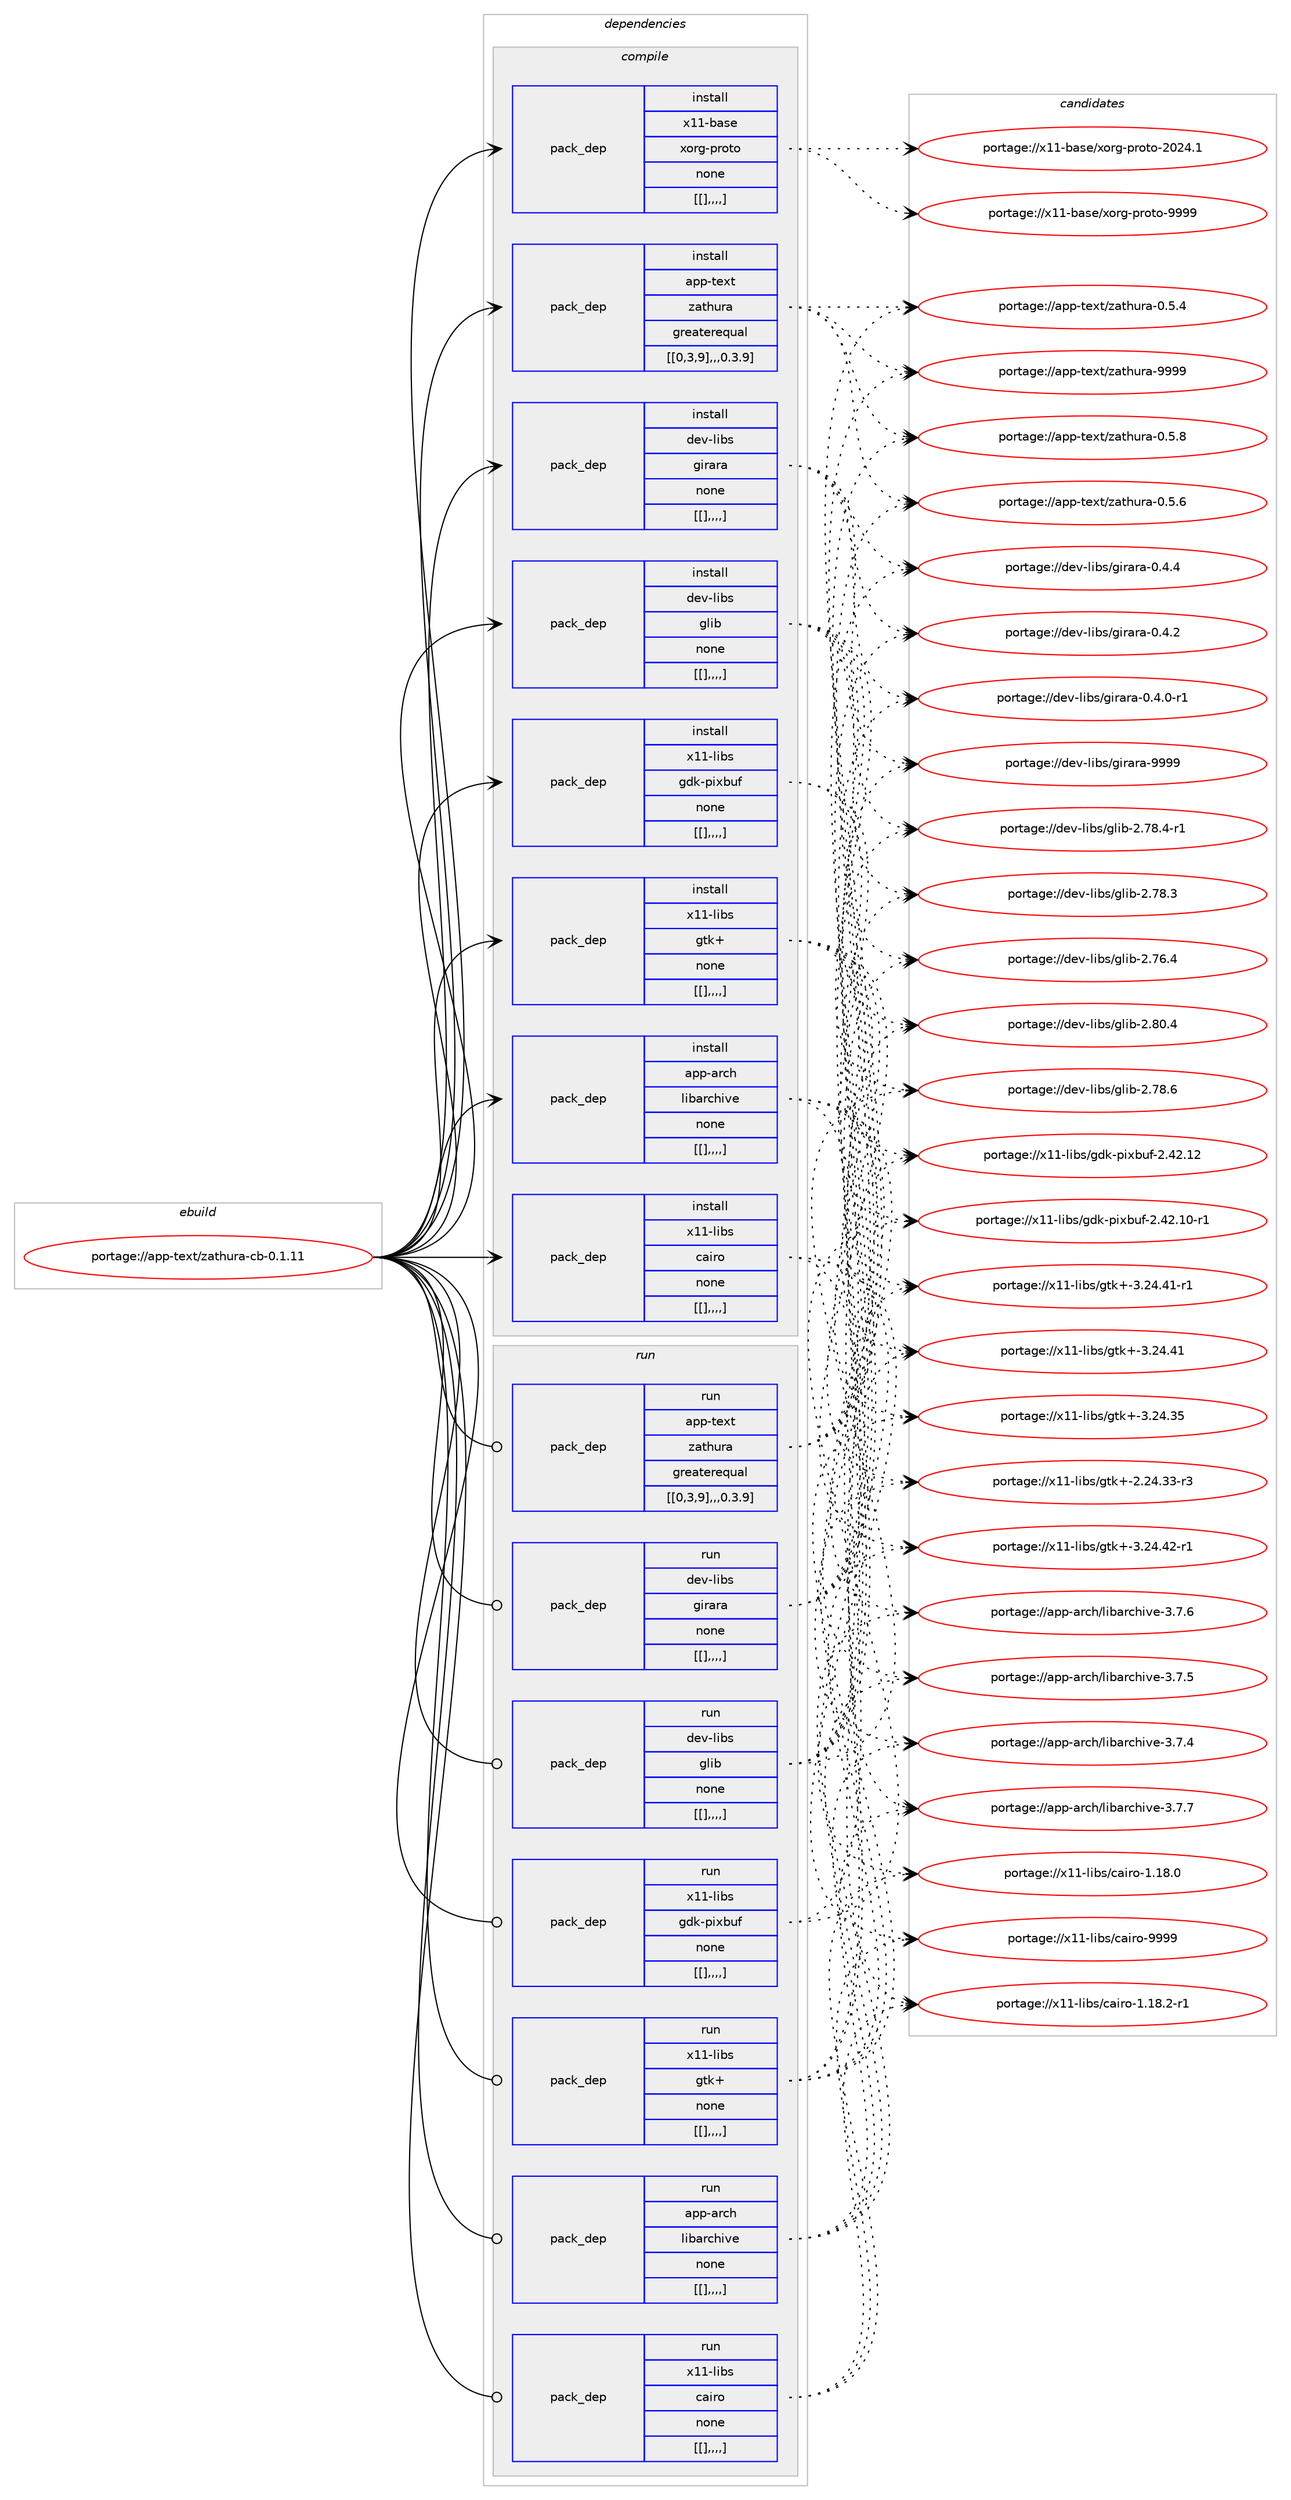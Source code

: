 digraph prolog {

# *************
# Graph options
# *************

newrank=true;
concentrate=true;
compound=true;
graph [rankdir=LR,fontname=Helvetica,fontsize=10,ranksep=1.5];#, ranksep=2.5, nodesep=0.2];
edge  [arrowhead=vee];
node  [fontname=Helvetica,fontsize=10];

# **********
# The ebuild
# **********

subgraph cluster_leftcol {
color=gray;
label=<<i>ebuild</i>>;
id [label="portage://app-text/zathura-cb-0.1.11", color=red, width=4, href="../app-text/zathura-cb-0.1.11.svg"];
}

# ****************
# The dependencies
# ****************

subgraph cluster_midcol {
color=gray;
label=<<i>dependencies</i>>;
subgraph cluster_compile {
fillcolor="#eeeeee";
style=filled;
label=<<i>compile</i>>;
subgraph pack44649 {
dependency62695 [label=<<TABLE BORDER="0" CELLBORDER="1" CELLSPACING="0" CELLPADDING="4" WIDTH="220"><TR><TD ROWSPAN="6" CELLPADDING="30">pack_dep</TD></TR><TR><TD WIDTH="110">install</TD></TR><TR><TD>app-arch</TD></TR><TR><TD>libarchive</TD></TR><TR><TD>none</TD></TR><TR><TD>[[],,,,]</TD></TR></TABLE>>, shape=none, color=blue];
}
id:e -> dependency62695:w [weight=20,style="solid",arrowhead="vee"];
subgraph pack44710 {
dependency62806 [label=<<TABLE BORDER="0" CELLBORDER="1" CELLSPACING="0" CELLPADDING="4" WIDTH="220"><TR><TD ROWSPAN="6" CELLPADDING="30">pack_dep</TD></TR><TR><TD WIDTH="110">install</TD></TR><TR><TD>app-text</TD></TR><TR><TD>zathura</TD></TR><TR><TD>greaterequal</TD></TR><TR><TD>[[0,3,9],,,0.3.9]</TD></TR></TABLE>>, shape=none, color=blue];
}
id:e -> dependency62806:w [weight=20,style="solid",arrowhead="vee"];
subgraph pack44758 {
dependency62851 [label=<<TABLE BORDER="0" CELLBORDER="1" CELLSPACING="0" CELLPADDING="4" WIDTH="220"><TR><TD ROWSPAN="6" CELLPADDING="30">pack_dep</TD></TR><TR><TD WIDTH="110">install</TD></TR><TR><TD>dev-libs</TD></TR><TR><TD>girara</TD></TR><TR><TD>none</TD></TR><TR><TD>[[],,,,]</TD></TR></TABLE>>, shape=none, color=blue];
}
id:e -> dependency62851:w [weight=20,style="solid",arrowhead="vee"];
subgraph pack44761 {
dependency62914 [label=<<TABLE BORDER="0" CELLBORDER="1" CELLSPACING="0" CELLPADDING="4" WIDTH="220"><TR><TD ROWSPAN="6" CELLPADDING="30">pack_dep</TD></TR><TR><TD WIDTH="110">install</TD></TR><TR><TD>dev-libs</TD></TR><TR><TD>glib</TD></TR><TR><TD>none</TD></TR><TR><TD>[[],,,,]</TD></TR></TABLE>>, shape=none, color=blue];
}
id:e -> dependency62914:w [weight=20,style="solid",arrowhead="vee"];
subgraph pack44821 {
dependency62950 [label=<<TABLE BORDER="0" CELLBORDER="1" CELLSPACING="0" CELLPADDING="4" WIDTH="220"><TR><TD ROWSPAN="6" CELLPADDING="30">pack_dep</TD></TR><TR><TD WIDTH="110">install</TD></TR><TR><TD>x11-base</TD></TR><TR><TD>xorg-proto</TD></TR><TR><TD>none</TD></TR><TR><TD>[[],,,,]</TD></TR></TABLE>>, shape=none, color=blue];
}
id:e -> dependency62950:w [weight=20,style="solid",arrowhead="vee"];
subgraph pack44842 {
dependency63016 [label=<<TABLE BORDER="0" CELLBORDER="1" CELLSPACING="0" CELLPADDING="4" WIDTH="220"><TR><TD ROWSPAN="6" CELLPADDING="30">pack_dep</TD></TR><TR><TD WIDTH="110">install</TD></TR><TR><TD>x11-libs</TD></TR><TR><TD>cairo</TD></TR><TR><TD>none</TD></TR><TR><TD>[[],,,,]</TD></TR></TABLE>>, shape=none, color=blue];
}
id:e -> dependency63016:w [weight=20,style="solid",arrowhead="vee"];
subgraph pack44935 {
dependency63069 [label=<<TABLE BORDER="0" CELLBORDER="1" CELLSPACING="0" CELLPADDING="4" WIDTH="220"><TR><TD ROWSPAN="6" CELLPADDING="30">pack_dep</TD></TR><TR><TD WIDTH="110">install</TD></TR><TR><TD>x11-libs</TD></TR><TR><TD>gdk-pixbuf</TD></TR><TR><TD>none</TD></TR><TR><TD>[[],,,,]</TD></TR></TABLE>>, shape=none, color=blue];
}
id:e -> dependency63069:w [weight=20,style="solid",arrowhead="vee"];
subgraph pack44965 {
dependency63111 [label=<<TABLE BORDER="0" CELLBORDER="1" CELLSPACING="0" CELLPADDING="4" WIDTH="220"><TR><TD ROWSPAN="6" CELLPADDING="30">pack_dep</TD></TR><TR><TD WIDTH="110">install</TD></TR><TR><TD>x11-libs</TD></TR><TR><TD>gtk+</TD></TR><TR><TD>none</TD></TR><TR><TD>[[],,,,]</TD></TR></TABLE>>, shape=none, color=blue];
}
id:e -> dependency63111:w [weight=20,style="solid",arrowhead="vee"];
}
subgraph cluster_compileandrun {
fillcolor="#eeeeee";
style=filled;
label=<<i>compile and run</i>>;
}
subgraph cluster_run {
fillcolor="#eeeeee";
style=filled;
label=<<i>run</i>>;
subgraph pack44980 {
dependency63123 [label=<<TABLE BORDER="0" CELLBORDER="1" CELLSPACING="0" CELLPADDING="4" WIDTH="220"><TR><TD ROWSPAN="6" CELLPADDING="30">pack_dep</TD></TR><TR><TD WIDTH="110">run</TD></TR><TR><TD>app-arch</TD></TR><TR><TD>libarchive</TD></TR><TR><TD>none</TD></TR><TR><TD>[[],,,,]</TD></TR></TABLE>>, shape=none, color=blue];
}
id:e -> dependency63123:w [weight=20,style="solid",arrowhead="odot"];
subgraph pack44983 {
dependency63129 [label=<<TABLE BORDER="0" CELLBORDER="1" CELLSPACING="0" CELLPADDING="4" WIDTH="220"><TR><TD ROWSPAN="6" CELLPADDING="30">pack_dep</TD></TR><TR><TD WIDTH="110">run</TD></TR><TR><TD>app-text</TD></TR><TR><TD>zathura</TD></TR><TR><TD>greaterequal</TD></TR><TR><TD>[[0,3,9],,,0.3.9]</TD></TR></TABLE>>, shape=none, color=blue];
}
id:e -> dependency63129:w [weight=20,style="solid",arrowhead="odot"];
subgraph pack44993 {
dependency63149 [label=<<TABLE BORDER="0" CELLBORDER="1" CELLSPACING="0" CELLPADDING="4" WIDTH="220"><TR><TD ROWSPAN="6" CELLPADDING="30">pack_dep</TD></TR><TR><TD WIDTH="110">run</TD></TR><TR><TD>dev-libs</TD></TR><TR><TD>girara</TD></TR><TR><TD>none</TD></TR><TR><TD>[[],,,,]</TD></TR></TABLE>>, shape=none, color=blue];
}
id:e -> dependency63149:w [weight=20,style="solid",arrowhead="odot"];
subgraph pack45025 {
dependency63201 [label=<<TABLE BORDER="0" CELLBORDER="1" CELLSPACING="0" CELLPADDING="4" WIDTH="220"><TR><TD ROWSPAN="6" CELLPADDING="30">pack_dep</TD></TR><TR><TD WIDTH="110">run</TD></TR><TR><TD>dev-libs</TD></TR><TR><TD>glib</TD></TR><TR><TD>none</TD></TR><TR><TD>[[],,,,]</TD></TR></TABLE>>, shape=none, color=blue];
}
id:e -> dependency63201:w [weight=20,style="solid",arrowhead="odot"];
subgraph pack45047 {
dependency63223 [label=<<TABLE BORDER="0" CELLBORDER="1" CELLSPACING="0" CELLPADDING="4" WIDTH="220"><TR><TD ROWSPAN="6" CELLPADDING="30">pack_dep</TD></TR><TR><TD WIDTH="110">run</TD></TR><TR><TD>x11-libs</TD></TR><TR><TD>cairo</TD></TR><TR><TD>none</TD></TR><TR><TD>[[],,,,]</TD></TR></TABLE>>, shape=none, color=blue];
}
id:e -> dependency63223:w [weight=20,style="solid",arrowhead="odot"];
subgraph pack45064 {
dependency63247 [label=<<TABLE BORDER="0" CELLBORDER="1" CELLSPACING="0" CELLPADDING="4" WIDTH="220"><TR><TD ROWSPAN="6" CELLPADDING="30">pack_dep</TD></TR><TR><TD WIDTH="110">run</TD></TR><TR><TD>x11-libs</TD></TR><TR><TD>gdk-pixbuf</TD></TR><TR><TD>none</TD></TR><TR><TD>[[],,,,]</TD></TR></TABLE>>, shape=none, color=blue];
}
id:e -> dependency63247:w [weight=20,style="solid",arrowhead="odot"];
subgraph pack45115 {
dependency63305 [label=<<TABLE BORDER="0" CELLBORDER="1" CELLSPACING="0" CELLPADDING="4" WIDTH="220"><TR><TD ROWSPAN="6" CELLPADDING="30">pack_dep</TD></TR><TR><TD WIDTH="110">run</TD></TR><TR><TD>x11-libs</TD></TR><TR><TD>gtk+</TD></TR><TR><TD>none</TD></TR><TR><TD>[[],,,,]</TD></TR></TABLE>>, shape=none, color=blue];
}
id:e -> dependency63305:w [weight=20,style="solid",arrowhead="odot"];
}
}

# **************
# The candidates
# **************

subgraph cluster_choices {
rank=same;
color=gray;
label=<<i>candidates</i>>;

subgraph choice43155 {
color=black;
nodesep=1;
choice9711211245971149910447108105989711499104105118101455146554655 [label="portage://app-arch/libarchive-3.7.7", color=red, width=4,href="../app-arch/libarchive-3.7.7.svg"];
choice9711211245971149910447108105989711499104105118101455146554654 [label="portage://app-arch/libarchive-3.7.6", color=red, width=4,href="../app-arch/libarchive-3.7.6.svg"];
choice9711211245971149910447108105989711499104105118101455146554653 [label="portage://app-arch/libarchive-3.7.5", color=red, width=4,href="../app-arch/libarchive-3.7.5.svg"];
choice9711211245971149910447108105989711499104105118101455146554652 [label="portage://app-arch/libarchive-3.7.4", color=red, width=4,href="../app-arch/libarchive-3.7.4.svg"];
dependency62695:e -> choice9711211245971149910447108105989711499104105118101455146554655:w [style=dotted,weight="100"];
dependency62695:e -> choice9711211245971149910447108105989711499104105118101455146554654:w [style=dotted,weight="100"];
dependency62695:e -> choice9711211245971149910447108105989711499104105118101455146554653:w [style=dotted,weight="100"];
dependency62695:e -> choice9711211245971149910447108105989711499104105118101455146554652:w [style=dotted,weight="100"];
}
subgraph choice43161 {
color=black;
nodesep=1;
choice97112112451161011201164712297116104117114974557575757 [label="portage://app-text/zathura-9999", color=red, width=4,href="../app-text/zathura-9999.svg"];
choice9711211245116101120116471229711610411711497454846534656 [label="portage://app-text/zathura-0.5.8", color=red, width=4,href="../app-text/zathura-0.5.8.svg"];
choice9711211245116101120116471229711610411711497454846534654 [label="portage://app-text/zathura-0.5.6", color=red, width=4,href="../app-text/zathura-0.5.6.svg"];
choice9711211245116101120116471229711610411711497454846534652 [label="portage://app-text/zathura-0.5.4", color=red, width=4,href="../app-text/zathura-0.5.4.svg"];
dependency62806:e -> choice97112112451161011201164712297116104117114974557575757:w [style=dotted,weight="100"];
dependency62806:e -> choice9711211245116101120116471229711610411711497454846534656:w [style=dotted,weight="100"];
dependency62806:e -> choice9711211245116101120116471229711610411711497454846534654:w [style=dotted,weight="100"];
dependency62806:e -> choice9711211245116101120116471229711610411711497454846534652:w [style=dotted,weight="100"];
}
subgraph choice43218 {
color=black;
nodesep=1;
choice10010111845108105981154710310511497114974557575757 [label="portage://dev-libs/girara-9999", color=red, width=4,href="../dev-libs/girara-9999.svg"];
choice1001011184510810598115471031051149711497454846524652 [label="portage://dev-libs/girara-0.4.4", color=red, width=4,href="../dev-libs/girara-0.4.4.svg"];
choice1001011184510810598115471031051149711497454846524650 [label="portage://dev-libs/girara-0.4.2", color=red, width=4,href="../dev-libs/girara-0.4.2.svg"];
choice10010111845108105981154710310511497114974548465246484511449 [label="portage://dev-libs/girara-0.4.0-r1", color=red, width=4,href="../dev-libs/girara-0.4.0-r1.svg"];
dependency62851:e -> choice10010111845108105981154710310511497114974557575757:w [style=dotted,weight="100"];
dependency62851:e -> choice1001011184510810598115471031051149711497454846524652:w [style=dotted,weight="100"];
dependency62851:e -> choice1001011184510810598115471031051149711497454846524650:w [style=dotted,weight="100"];
dependency62851:e -> choice10010111845108105981154710310511497114974548465246484511449:w [style=dotted,weight="100"];
}
subgraph choice43221 {
color=black;
nodesep=1;
choice1001011184510810598115471031081059845504656484652 [label="portage://dev-libs/glib-2.80.4", color=red, width=4,href="../dev-libs/glib-2.80.4.svg"];
choice1001011184510810598115471031081059845504655564654 [label="portage://dev-libs/glib-2.78.6", color=red, width=4,href="../dev-libs/glib-2.78.6.svg"];
choice10010111845108105981154710310810598455046555646524511449 [label="portage://dev-libs/glib-2.78.4-r1", color=red, width=4,href="../dev-libs/glib-2.78.4-r1.svg"];
choice1001011184510810598115471031081059845504655564651 [label="portage://dev-libs/glib-2.78.3", color=red, width=4,href="../dev-libs/glib-2.78.3.svg"];
choice1001011184510810598115471031081059845504655544652 [label="portage://dev-libs/glib-2.76.4", color=red, width=4,href="../dev-libs/glib-2.76.4.svg"];
dependency62914:e -> choice1001011184510810598115471031081059845504656484652:w [style=dotted,weight="100"];
dependency62914:e -> choice1001011184510810598115471031081059845504655564654:w [style=dotted,weight="100"];
dependency62914:e -> choice10010111845108105981154710310810598455046555646524511449:w [style=dotted,weight="100"];
dependency62914:e -> choice1001011184510810598115471031081059845504655564651:w [style=dotted,weight="100"];
dependency62914:e -> choice1001011184510810598115471031081059845504655544652:w [style=dotted,weight="100"];
}
subgraph choice43271 {
color=black;
nodesep=1;
choice120494945989711510147120111114103451121141111161114557575757 [label="portage://x11-base/xorg-proto-9999", color=red, width=4,href="../x11-base/xorg-proto-9999.svg"];
choice1204949459897115101471201111141034511211411111611145504850524649 [label="portage://x11-base/xorg-proto-2024.1", color=red, width=4,href="../x11-base/xorg-proto-2024.1.svg"];
dependency62950:e -> choice120494945989711510147120111114103451121141111161114557575757:w [style=dotted,weight="100"];
dependency62950:e -> choice1204949459897115101471201111141034511211411111611145504850524649:w [style=dotted,weight="100"];
}
subgraph choice43274 {
color=black;
nodesep=1;
choice120494945108105981154799971051141114557575757 [label="portage://x11-libs/cairo-9999", color=red, width=4,href="../x11-libs/cairo-9999.svg"];
choice12049494510810598115479997105114111454946495646504511449 [label="portage://x11-libs/cairo-1.18.2-r1", color=red, width=4,href="../x11-libs/cairo-1.18.2-r1.svg"];
choice1204949451081059811547999710511411145494649564648 [label="portage://x11-libs/cairo-1.18.0", color=red, width=4,href="../x11-libs/cairo-1.18.0.svg"];
dependency63016:e -> choice120494945108105981154799971051141114557575757:w [style=dotted,weight="100"];
dependency63016:e -> choice12049494510810598115479997105114111454946495646504511449:w [style=dotted,weight="100"];
dependency63016:e -> choice1204949451081059811547999710511411145494649564648:w [style=dotted,weight="100"];
}
subgraph choice43278 {
color=black;
nodesep=1;
choice120494945108105981154710310010745112105120981171024550465250464950 [label="portage://x11-libs/gdk-pixbuf-2.42.12", color=red, width=4,href="../x11-libs/gdk-pixbuf-2.42.12.svg"];
choice1204949451081059811547103100107451121051209811710245504652504649484511449 [label="portage://x11-libs/gdk-pixbuf-2.42.10-r1", color=red, width=4,href="../x11-libs/gdk-pixbuf-2.42.10-r1.svg"];
dependency63069:e -> choice120494945108105981154710310010745112105120981171024550465250464950:w [style=dotted,weight="100"];
dependency63069:e -> choice1204949451081059811547103100107451121051209811710245504652504649484511449:w [style=dotted,weight="100"];
}
subgraph choice43282 {
color=black;
nodesep=1;
choice12049494510810598115471031161074345514650524652504511449 [label="portage://x11-libs/gtk+-3.24.42-r1", color=red, width=4,href="../x11-libs/gtk+-3.24.42-r1.svg"];
choice12049494510810598115471031161074345514650524652494511449 [label="portage://x11-libs/gtk+-3.24.41-r1", color=red, width=4,href="../x11-libs/gtk+-3.24.41-r1.svg"];
choice1204949451081059811547103116107434551465052465249 [label="portage://x11-libs/gtk+-3.24.41", color=red, width=4,href="../x11-libs/gtk+-3.24.41.svg"];
choice1204949451081059811547103116107434551465052465153 [label="portage://x11-libs/gtk+-3.24.35", color=red, width=4,href="../x11-libs/gtk+-3.24.35.svg"];
choice12049494510810598115471031161074345504650524651514511451 [label="portage://x11-libs/gtk+-2.24.33-r3", color=red, width=4,href="../x11-libs/gtk+-2.24.33-r3.svg"];
dependency63111:e -> choice12049494510810598115471031161074345514650524652504511449:w [style=dotted,weight="100"];
dependency63111:e -> choice12049494510810598115471031161074345514650524652494511449:w [style=dotted,weight="100"];
dependency63111:e -> choice1204949451081059811547103116107434551465052465249:w [style=dotted,weight="100"];
dependency63111:e -> choice1204949451081059811547103116107434551465052465153:w [style=dotted,weight="100"];
dependency63111:e -> choice12049494510810598115471031161074345504650524651514511451:w [style=dotted,weight="100"];
}
subgraph choice43288 {
color=black;
nodesep=1;
choice9711211245971149910447108105989711499104105118101455146554655 [label="portage://app-arch/libarchive-3.7.7", color=red, width=4,href="../app-arch/libarchive-3.7.7.svg"];
choice9711211245971149910447108105989711499104105118101455146554654 [label="portage://app-arch/libarchive-3.7.6", color=red, width=4,href="../app-arch/libarchive-3.7.6.svg"];
choice9711211245971149910447108105989711499104105118101455146554653 [label="portage://app-arch/libarchive-3.7.5", color=red, width=4,href="../app-arch/libarchive-3.7.5.svg"];
choice9711211245971149910447108105989711499104105118101455146554652 [label="portage://app-arch/libarchive-3.7.4", color=red, width=4,href="../app-arch/libarchive-3.7.4.svg"];
dependency63123:e -> choice9711211245971149910447108105989711499104105118101455146554655:w [style=dotted,weight="100"];
dependency63123:e -> choice9711211245971149910447108105989711499104105118101455146554654:w [style=dotted,weight="100"];
dependency63123:e -> choice9711211245971149910447108105989711499104105118101455146554653:w [style=dotted,weight="100"];
dependency63123:e -> choice9711211245971149910447108105989711499104105118101455146554652:w [style=dotted,weight="100"];
}
subgraph choice43309 {
color=black;
nodesep=1;
choice97112112451161011201164712297116104117114974557575757 [label="portage://app-text/zathura-9999", color=red, width=4,href="../app-text/zathura-9999.svg"];
choice9711211245116101120116471229711610411711497454846534656 [label="portage://app-text/zathura-0.5.8", color=red, width=4,href="../app-text/zathura-0.5.8.svg"];
choice9711211245116101120116471229711610411711497454846534654 [label="portage://app-text/zathura-0.5.6", color=red, width=4,href="../app-text/zathura-0.5.6.svg"];
choice9711211245116101120116471229711610411711497454846534652 [label="portage://app-text/zathura-0.5.4", color=red, width=4,href="../app-text/zathura-0.5.4.svg"];
dependency63129:e -> choice97112112451161011201164712297116104117114974557575757:w [style=dotted,weight="100"];
dependency63129:e -> choice9711211245116101120116471229711610411711497454846534656:w [style=dotted,weight="100"];
dependency63129:e -> choice9711211245116101120116471229711610411711497454846534654:w [style=dotted,weight="100"];
dependency63129:e -> choice9711211245116101120116471229711610411711497454846534652:w [style=dotted,weight="100"];
}
subgraph choice43347 {
color=black;
nodesep=1;
choice10010111845108105981154710310511497114974557575757 [label="portage://dev-libs/girara-9999", color=red, width=4,href="../dev-libs/girara-9999.svg"];
choice1001011184510810598115471031051149711497454846524652 [label="portage://dev-libs/girara-0.4.4", color=red, width=4,href="../dev-libs/girara-0.4.4.svg"];
choice1001011184510810598115471031051149711497454846524650 [label="portage://dev-libs/girara-0.4.2", color=red, width=4,href="../dev-libs/girara-0.4.2.svg"];
choice10010111845108105981154710310511497114974548465246484511449 [label="portage://dev-libs/girara-0.4.0-r1", color=red, width=4,href="../dev-libs/girara-0.4.0-r1.svg"];
dependency63149:e -> choice10010111845108105981154710310511497114974557575757:w [style=dotted,weight="100"];
dependency63149:e -> choice1001011184510810598115471031051149711497454846524652:w [style=dotted,weight="100"];
dependency63149:e -> choice1001011184510810598115471031051149711497454846524650:w [style=dotted,weight="100"];
dependency63149:e -> choice10010111845108105981154710310511497114974548465246484511449:w [style=dotted,weight="100"];
}
subgraph choice43372 {
color=black;
nodesep=1;
choice1001011184510810598115471031081059845504656484652 [label="portage://dev-libs/glib-2.80.4", color=red, width=4,href="../dev-libs/glib-2.80.4.svg"];
choice1001011184510810598115471031081059845504655564654 [label="portage://dev-libs/glib-2.78.6", color=red, width=4,href="../dev-libs/glib-2.78.6.svg"];
choice10010111845108105981154710310810598455046555646524511449 [label="portage://dev-libs/glib-2.78.4-r1", color=red, width=4,href="../dev-libs/glib-2.78.4-r1.svg"];
choice1001011184510810598115471031081059845504655564651 [label="portage://dev-libs/glib-2.78.3", color=red, width=4,href="../dev-libs/glib-2.78.3.svg"];
choice1001011184510810598115471031081059845504655544652 [label="portage://dev-libs/glib-2.76.4", color=red, width=4,href="../dev-libs/glib-2.76.4.svg"];
dependency63201:e -> choice1001011184510810598115471031081059845504656484652:w [style=dotted,weight="100"];
dependency63201:e -> choice1001011184510810598115471031081059845504655564654:w [style=dotted,weight="100"];
dependency63201:e -> choice10010111845108105981154710310810598455046555646524511449:w [style=dotted,weight="100"];
dependency63201:e -> choice1001011184510810598115471031081059845504655564651:w [style=dotted,weight="100"];
dependency63201:e -> choice1001011184510810598115471031081059845504655544652:w [style=dotted,weight="100"];
}
subgraph choice43377 {
color=black;
nodesep=1;
choice120494945108105981154799971051141114557575757 [label="portage://x11-libs/cairo-9999", color=red, width=4,href="../x11-libs/cairo-9999.svg"];
choice12049494510810598115479997105114111454946495646504511449 [label="portage://x11-libs/cairo-1.18.2-r1", color=red, width=4,href="../x11-libs/cairo-1.18.2-r1.svg"];
choice1204949451081059811547999710511411145494649564648 [label="portage://x11-libs/cairo-1.18.0", color=red, width=4,href="../x11-libs/cairo-1.18.0.svg"];
dependency63223:e -> choice120494945108105981154799971051141114557575757:w [style=dotted,weight="100"];
dependency63223:e -> choice12049494510810598115479997105114111454946495646504511449:w [style=dotted,weight="100"];
dependency63223:e -> choice1204949451081059811547999710511411145494649564648:w [style=dotted,weight="100"];
}
subgraph choice43381 {
color=black;
nodesep=1;
choice120494945108105981154710310010745112105120981171024550465250464950 [label="portage://x11-libs/gdk-pixbuf-2.42.12", color=red, width=4,href="../x11-libs/gdk-pixbuf-2.42.12.svg"];
choice1204949451081059811547103100107451121051209811710245504652504649484511449 [label="portage://x11-libs/gdk-pixbuf-2.42.10-r1", color=red, width=4,href="../x11-libs/gdk-pixbuf-2.42.10-r1.svg"];
dependency63247:e -> choice120494945108105981154710310010745112105120981171024550465250464950:w [style=dotted,weight="100"];
dependency63247:e -> choice1204949451081059811547103100107451121051209811710245504652504649484511449:w [style=dotted,weight="100"];
}
subgraph choice43384 {
color=black;
nodesep=1;
choice12049494510810598115471031161074345514650524652504511449 [label="portage://x11-libs/gtk+-3.24.42-r1", color=red, width=4,href="../x11-libs/gtk+-3.24.42-r1.svg"];
choice12049494510810598115471031161074345514650524652494511449 [label="portage://x11-libs/gtk+-3.24.41-r1", color=red, width=4,href="../x11-libs/gtk+-3.24.41-r1.svg"];
choice1204949451081059811547103116107434551465052465249 [label="portage://x11-libs/gtk+-3.24.41", color=red, width=4,href="../x11-libs/gtk+-3.24.41.svg"];
choice1204949451081059811547103116107434551465052465153 [label="portage://x11-libs/gtk+-3.24.35", color=red, width=4,href="../x11-libs/gtk+-3.24.35.svg"];
choice12049494510810598115471031161074345504650524651514511451 [label="portage://x11-libs/gtk+-2.24.33-r3", color=red, width=4,href="../x11-libs/gtk+-2.24.33-r3.svg"];
dependency63305:e -> choice12049494510810598115471031161074345514650524652504511449:w [style=dotted,weight="100"];
dependency63305:e -> choice12049494510810598115471031161074345514650524652494511449:w [style=dotted,weight="100"];
dependency63305:e -> choice1204949451081059811547103116107434551465052465249:w [style=dotted,weight="100"];
dependency63305:e -> choice1204949451081059811547103116107434551465052465153:w [style=dotted,weight="100"];
dependency63305:e -> choice12049494510810598115471031161074345504650524651514511451:w [style=dotted,weight="100"];
}
}

}
